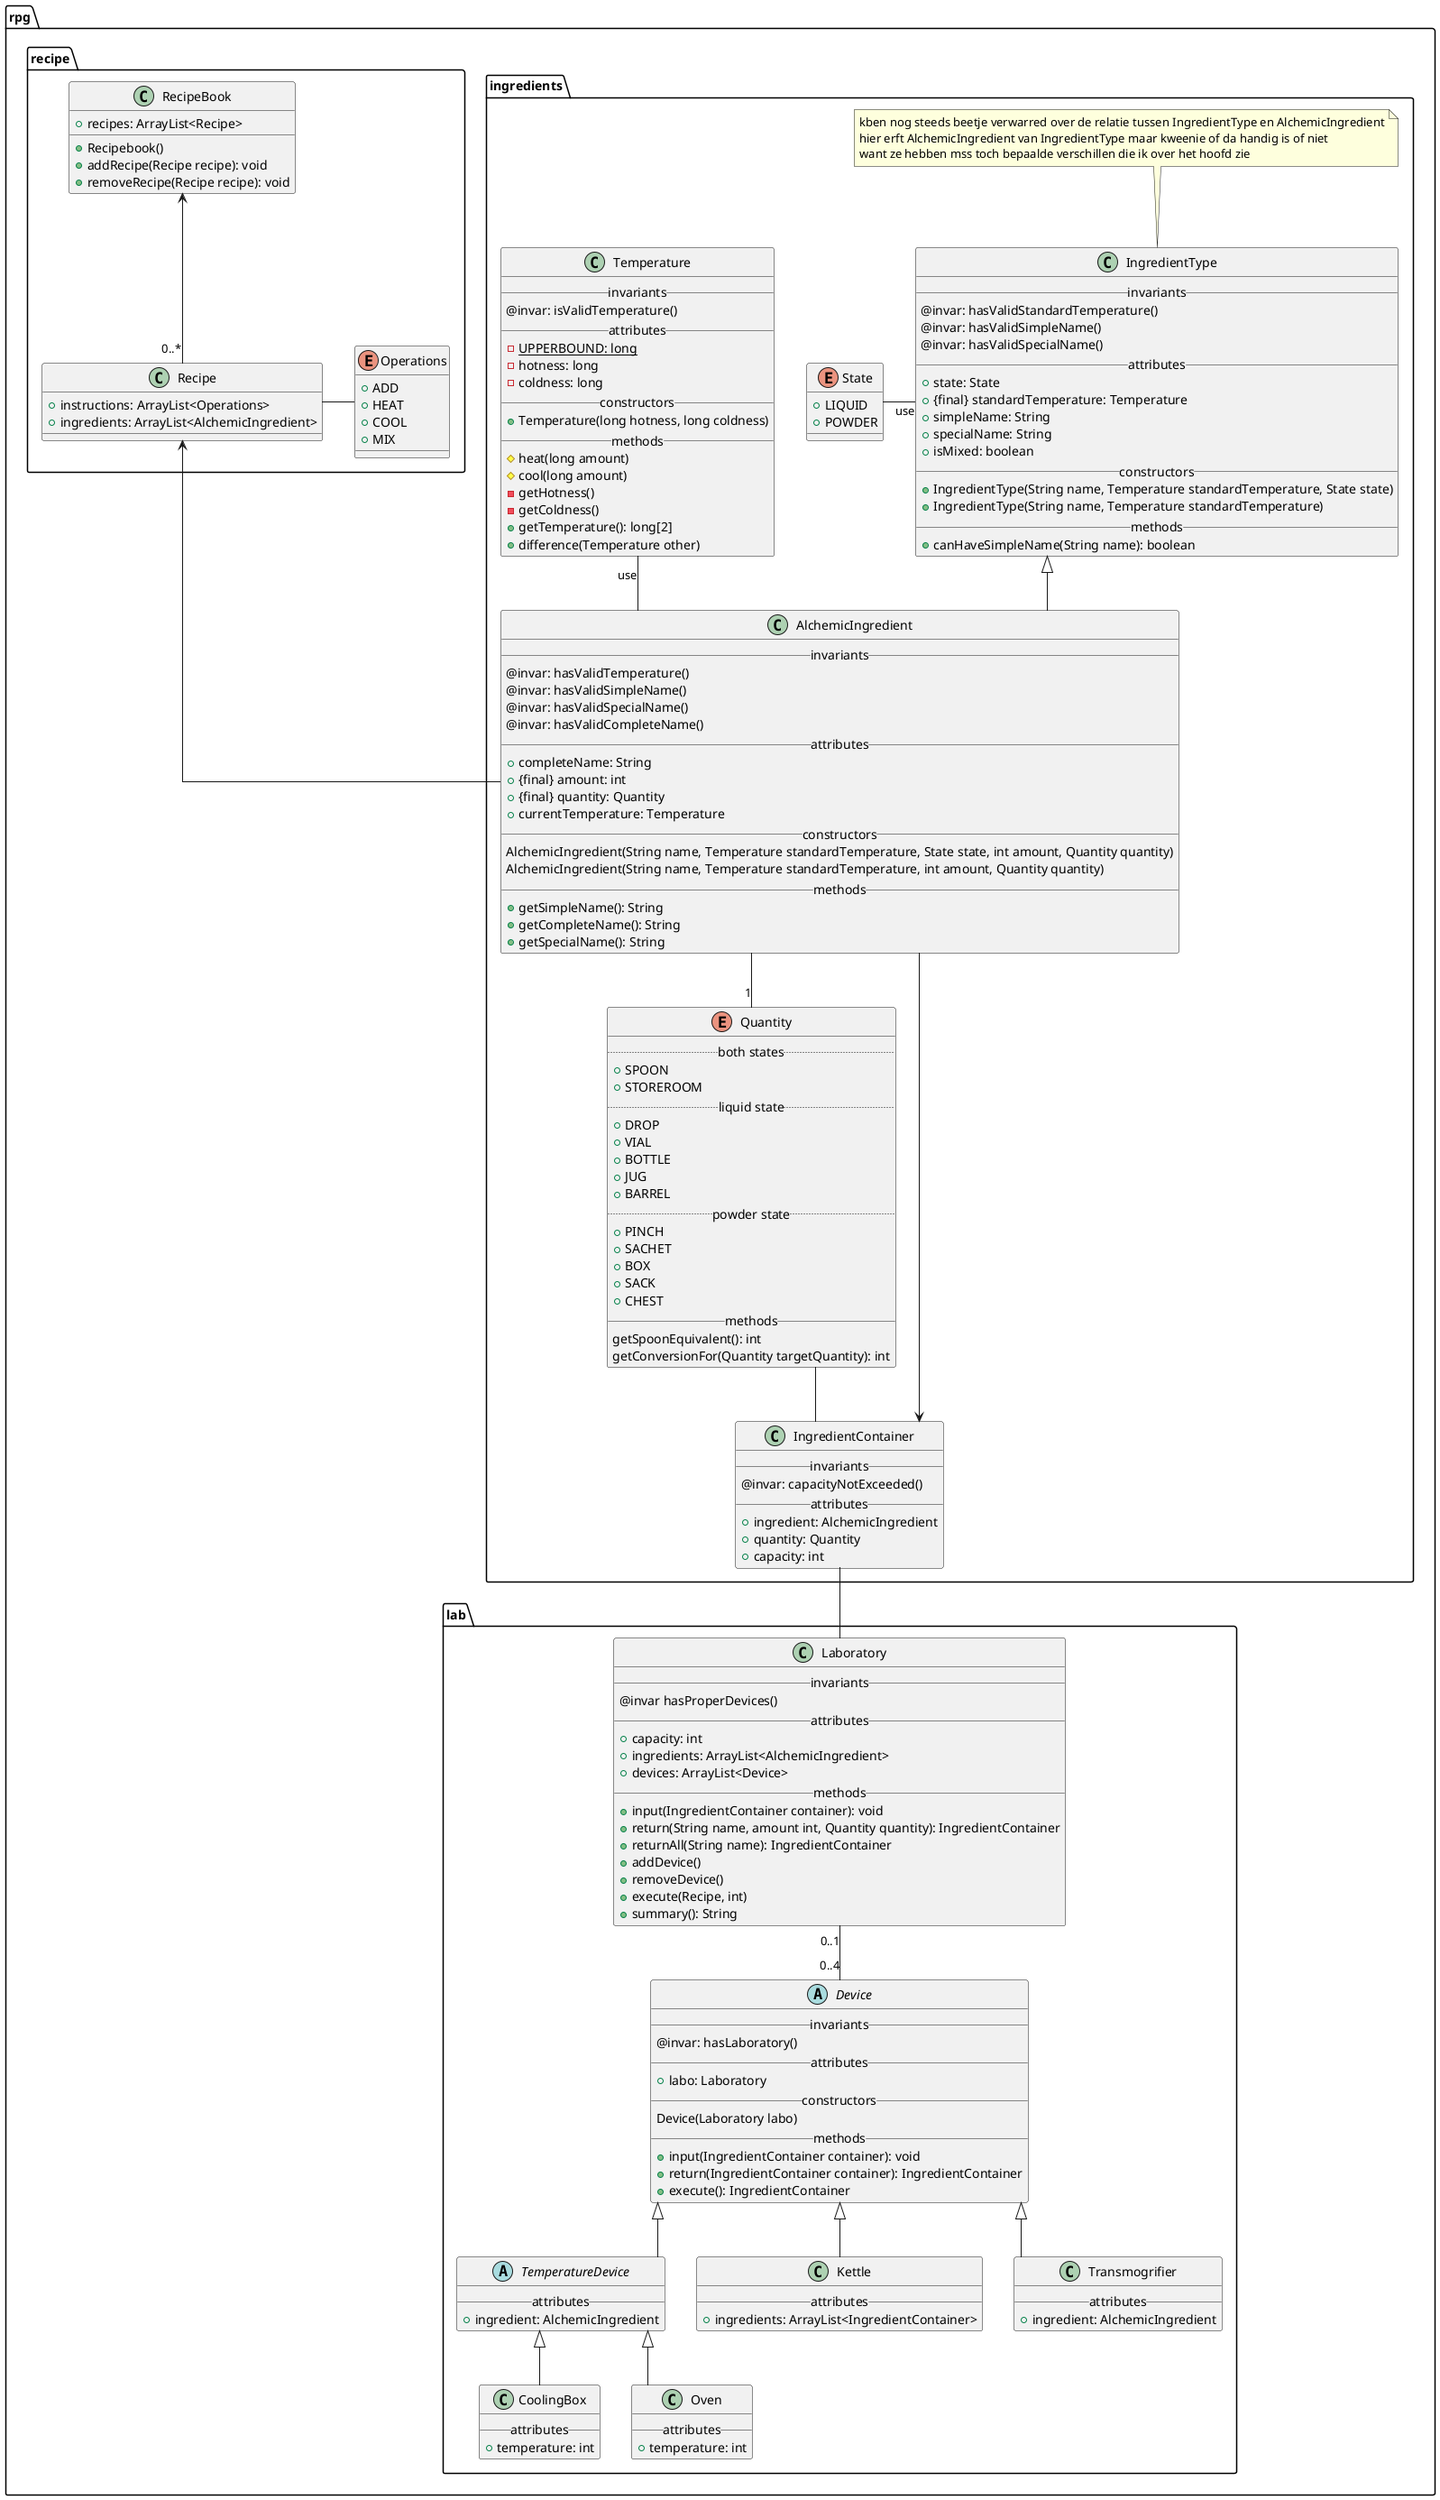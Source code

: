 @startuml

skinparam linetype ortho

package rpg {

package ingredients {

class AlchemicIngredient extends IngredientType {
__invariants__
@invar: hasValidTemperature()
@invar: hasValidSimpleName()
@invar: hasValidSpecialName()
@invar: hasValidCompleteName()
__attributes__
+ completeName: String
+ {final} amount: int
+ {final} quantity: Quantity
+ currentTemperature: Temperature
__constructors__
AlchemicIngredient(String name, Temperature standardTemperature, State state, int amount, Quantity quantity)
AlchemicIngredient(String name, Temperature standardTemperature, int amount, Quantity quantity)
__methods__
+ getSimpleName(): String
+ getCompleteName(): String
+ getSpecialName(): String
}

class IngredientType {
'total programming
__invariants__
@invar: hasValidStandardTemperature()
@invar: hasValidSimpleName()
@invar: hasValidSpecialName()
__attributes__
+ state: State
+ {final} standardTemperature: Temperature
+ simpleName: String
+ specialName: String
+ isMixed: boolean
__constructors__
+ IngredientType(String name, Temperature standardTemperature, State state)
+ IngredientType(String name, Temperature standardTemperature)
__methods__
+ canHaveSimpleName(String name): boolean
}

note top of IngredientType: kben nog steeds beetje verwarred over de relatie tussen IngredientType en AlchemicIngredient\n\
hier erft AlchemicIngredient van IngredientType maar kweenie of da handig is of niet \n\
want ze hebben mss toch bepaalde verschillen die ik over het hoofd zie

class IngredientContainer {
__invariants__
@invar: capacityNotExceeded()
__attributes__
+ ingredient: AlchemicIngredient
+ quantity: Quantity
+ capacity: int
}

enum Quantity {
'nominal programming
..both states..
+ SPOON
+ STOREROOM
..liquid state..
+ DROP
+ VIAL
+ BOTTLE
+ JUG
+ BARREL
..powder state..
+ PINCH
+ SACHET
+ BOX
+ SACK
+ CHEST
__methods__
getSpoonEquivalent(): int
getConversionFor(Quantity targetQuantity): int
}

class Temperature {
__invariants__
@invar: isValidTemperature()
__attributes__
- {static} UPPERBOUND: long
- hotness: long
- coldness: long
__constructors__
+ Temperature(long hotness, long coldness)
__methods__
# heat(long amount)
# cool(long amount)
- getHotness()
- getColdness()
+ getTemperature(): long[2]
+ difference(Temperature other)
}

enum State {
+ LIQUID
+ POWDER
}

IngredientContainer <-- AlchemicIngredient
AlchemicIngredient -- "1" Quantity
Quantity -- IngredientContainer
State - IngredientType : use
Temperature -- AlchemicIngredient: use

}

package lab {

abstract Device {
__invariants__
@invar: hasLaboratory()
__attributes__
+ labo: Laboratory
__constructors__
Device(Laboratory labo)
__methods__
+ input(IngredientContainer container): void
+ return(IngredientContainer container): IngredientContainer
+ execute(): IngredientContainer
}

abstract TemperatureDevice extends Device {
__attributes__
+ ingredient: AlchemicIngredient
}

class CoolingBox extends TemperatureDevice {
__attributes__
+ temperature: int
}

class Oven extends TemperatureDevice {
__attributes__
+ temperature: int
}

class Kettle extends Device {
__attributes__
+ ingredients: ArrayList<IngredientContainer>
}

class Transmogrifier extends Device {
__attributes__
+ ingredient: AlchemicIngredient
}

class Laboratory {
'defensive programming
__invariants__
@invar hasProperDevices()
__attributes__
+ capacity: int
+ ingredients: ArrayList<AlchemicIngredient>
+ devices: ArrayList<Device>
__methods__
+ input(IngredientContainer container): void
+ return(String name, amount int, Quantity quantity): IngredientContainer
+ returnAll(String name): IngredientContainer
+ addDevice()
+ removeDevice()
+ execute(Recipe, int)
+ summary(): String
}

Laboratory "0..1" -- "0..4" Device

}

IngredientContainer -- Laboratory

package recipe {

enum Operations {
+ ADD
+ HEAT
+ COOL
+ MIX
}

class Recipe {
+ instructions: ArrayList<Operations>
+ ingredients: ArrayList<AlchemicIngredient>
}

class RecipeBook {
+ recipes: ArrayList<Recipe>

+ Recipebook()
+ addRecipe(Recipe recipe): void
+ removeRecipe(Recipe recipe): void
}

RecipeBook <-- "0..*" Recipe
Recipe - Operations
Recipe <-- AlchemicIngredient

}
}

@enduml